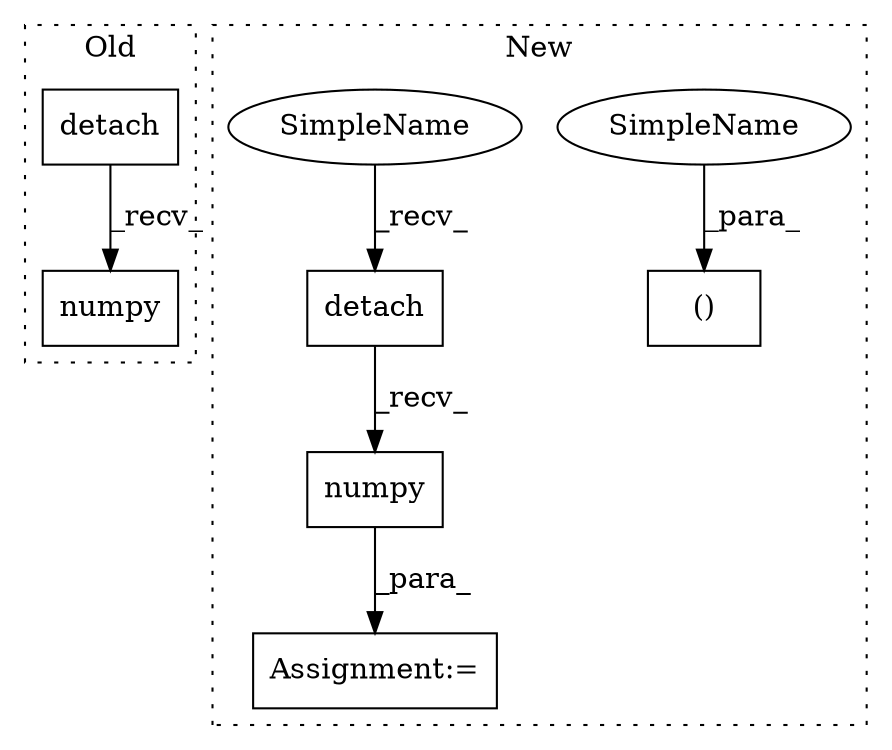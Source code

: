 digraph G {
subgraph cluster0 {
1 [label="numpy" a="32" s="1225" l="7" shape="box"];
5 [label="detach" a="32" s="1216" l="8" shape="box"];
label = "Old";
style="dotted";
}
subgraph cluster1 {
2 [label="detach" a="32" s="1132" l="8" shape="box"];
3 [label="Assignment:=" a="7" s="1118" l="1" shape="box"];
4 [label="numpy" a="32" s="1141" l="7" shape="box"];
6 [label="()" a="106" s="1017" l="31" shape="box"];
7 [label="SimpleName" a="42" s="1017" l="12" shape="ellipse"];
8 [label="SimpleName" a="42" s="1119" l="12" shape="ellipse"];
label = "New";
style="dotted";
}
2 -> 4 [label="_recv_"];
4 -> 3 [label="_para_"];
5 -> 1 [label="_recv_"];
7 -> 6 [label="_para_"];
8 -> 2 [label="_recv_"];
}